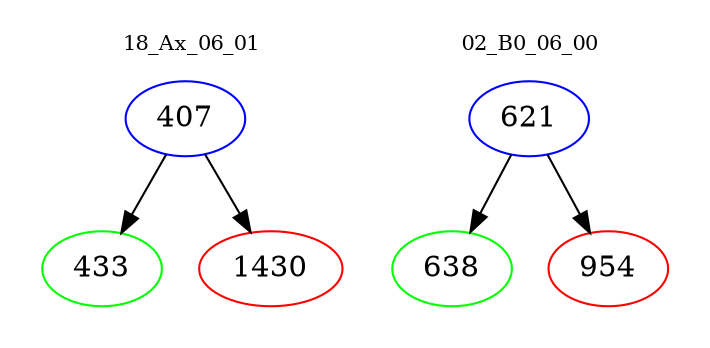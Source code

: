digraph{
subgraph cluster_0 {
color = white
label = "18_Ax_06_01";
fontsize=10;
T0_407 [label="407", color="blue"]
T0_407 -> T0_433 [color="black"]
T0_433 [label="433", color="green"]
T0_407 -> T0_1430 [color="black"]
T0_1430 [label="1430", color="red"]
}
subgraph cluster_1 {
color = white
label = "02_B0_06_00";
fontsize=10;
T1_621 [label="621", color="blue"]
T1_621 -> T1_638 [color="black"]
T1_638 [label="638", color="green"]
T1_621 -> T1_954 [color="black"]
T1_954 [label="954", color="red"]
}
}
